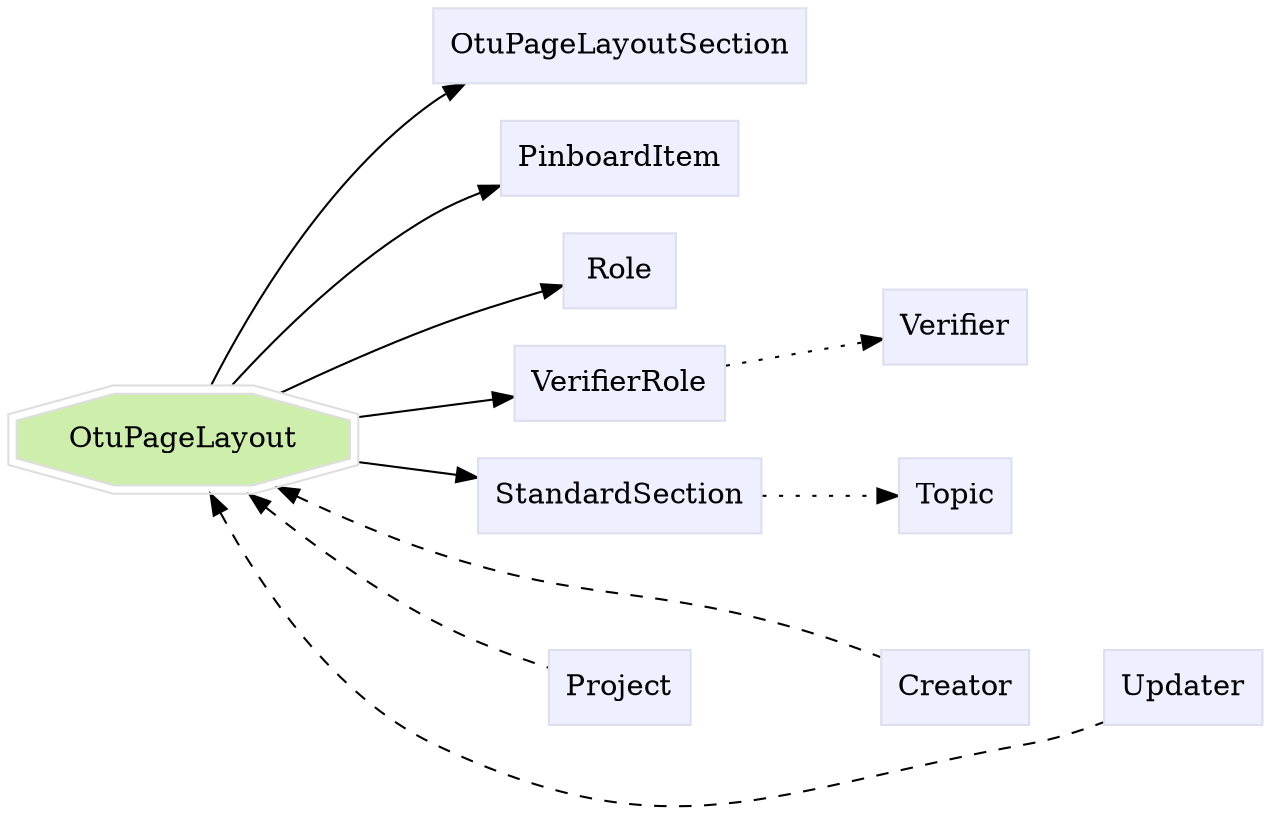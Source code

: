 digraph OtuPageLayout {
	graph [bb="0,0,522.84,378.92",
		label="",
		outputorder=edgesfirst,
		rankdir=LR
	];
	node [label="\N"];
	subgraph annotator_cluster {
		graph [rank=min];
	}
	subgraph core {
	}
	subgraph supporting {
		OtuPageLayout	[color="#dedede",
			fillcolor="#cdefab",
			group=target,
			height=0.61111,
			href="/develop/Data/models.html#otu-page-layout",
			label=OtuPageLayout,
			pos="78.418,171.92",
			shape=doubleoctagon,
			style=filled,
			target=_top,
			width=2.1783];
		OtuPageLayoutSection	[color="#dddeee",
			fillcolor="#eeefff",
			group=supporting,
			height=0.5,
			href="/develop/Data/models.html#otu-page-layout-section",
			label=OtuPageLayoutSection,
			pos="263.46,360.92",
			shape=box,
			style=filled,
			target=_top,
			width=1.9618];
		PinboardItem	[color="#dddeee",
			fillcolor="#eeefff",
			group=supporting,
			height=0.5,
			href="/develop/Data/models.html#pinboard-item",
			label=PinboardItem,
			pos="263.46,306.92",
			shape=box,
			style=filled,
			target=_top,
			width=1.2535];
		Role	[color="#dddeee",
			fillcolor="#eeefff",
			group=supporting,
			height=0.5,
			href="/develop/Data/models.html#role",
			label=Role,
			pos="263.46,252.92",
			shape=box,
			style=filled,
			target=_top,
			width=0.75];
		StandardSection	[color="#dddeee",
			fillcolor="#eeefff",
			group=supporting,
			height=0.5,
			href="/develop/Data/models.html#standard-section",
			label=StandardSection,
			pos="263.46,144.92",
			shape=box,
			style=filled,
			target=_top,
			width=1.4514];
		Topic	[color="#dddeee",
			fillcolor="#eeefff",
			group=supporting,
			height=0.5,
			href="/develop/Data/models.html#topic",
			label=Topic,
			pos="398.71,144.92",
			shape=box,
			style=filled,
			target=_top,
			width=0.75];
		VerifierRole	[color="#dddeee",
			fillcolor="#eeefff",
			group=supporting,
			height=0.5,
			href="/develop/Data/models.html#verifier-role",
			label=VerifierRole,
			pos="263.46,198.92",
			shape=box,
			style=filled,
			target=_top,
			width=1.1493];
		Verifier	[color="#dddeee",
			fillcolor="#eeefff",
			group=supporting,
			height=0.5,
			href="/develop/Data/models.html#verifier",
			label=Verifier,
			pos="398.71,225.92",
			shape=box,
			style=filled,
			target=_top,
			width=0.79514];
		Creator	[color="#dddeee",
			fillcolor="#eeefff",
			group=supporting,
			height=0.5,
			href="/develop/Data/models.html#creator",
			label=Creator,
			pos="398.71,52.919",
			shape=box,
			style=filled,
			target=_top,
			width=0.78472];
		Project	[color="#dddeee",
			fillcolor="#eeefff",
			group=supporting,
			height=0.5,
			href="/develop/Data/models.html#project",
			label=Project,
			pos="263.46,52.919",
			shape=box,
			style=filled,
			target=_top,
			width=0.75347];
		Updater	[color="#dddeee",
			fillcolor="#eeefff",
			group=supporting,
			height=0.5,
			href="/develop/Data/models.html#updater",
			label=Updater,
			pos="493.09,52.919",
			shape=box,
			style=filled,
			target=_top,
			width=0.82639];
	}
	OtuPageLayout -> OtuPageLayoutSection	[pos="e,206.12,342.52 89.626,194.19 106.48,228.67 143.26,295.05 192.84,333.92 193.98,334.82 195.16,335.69 196.37,336.54"];
	OtuPageLayout -> PinboardItem	[pos="e,218.11,292.72 97.863,194.05 118.79,217.97 154.95,255.88 192.84,279.92 197.57,282.92 202.7,285.69 207.94,288.2"];
	OtuPageLayout -> Role	[pos="e,236.15,243.25 119.5,191.9 141.06,202.42 168.2,215.3 192.84,225.92 203.35,230.45 214.9,235.07 225.51,239.18"];
	OtuPageLayout -> StandardSection	[pos="e,210.91,152.52 155.98,160.63 170.59,158.47 185.73,156.24 199.84,154.16"];
	OtuPageLayout -> VerifierRole	[pos="e,221.65,192.9 155.98,183.21 174.29,185.91 193.42,188.74 210.33,191.23"];
	OtuPageLayout -> Creator	[dir=back,
		pos="s,117.77,151.52 128.05,146.38 147.81,136.63 171.07,125.95 192.84,117.92 253.82,95.409 272.63,101.11 334.09,79.919 346.11,75.773 \
359.08,70.431 370.16,65.595",
		style=dashed];
	OtuPageLayout -> Project	[dir=back,
		pos="s,104.81,149.78 113.37,142.65 135.19,124.68 164.63,101.93 192.84,84.919 206.51,76.676 222.66,69.13 235.96,63.438",
		style=dashed];
	OtuPageLayout -> Updater	[dir=back,
		pos="s,88.826,149.65 93.776,139.35 111.38,103.97 144.89,49.384 192.84,25.919 286.45,-19.898 325.14,5.4656 427.34,25.919 439.4,28.333 \
452.02,33.045 462.88,37.866",
		style=dashed];
	Role -> Verifier	[pos="e,369.6,231.62 290.79,247.58 310.07,243.68 336.58,238.31 358.37,233.89",
		style=invis];
	StandardSection -> Topic	[pos="e,371.27,144.92 315.98,144.92 330.59,144.92 346.23,144.92 359.87,144.92",
		style=dotted];
	VerifierRole -> Verifier	[pos="e,369.9,220.28 305.16,207.17 322.2,210.62 341.92,214.61 358.77,218.03",
		style=dotted];
	Creator -> Updater	[pos="e,463.11,52.919 427.43,52.919 435.08,52.919 443.55,52.919 451.77,52.919",
		style=invis];
	Project -> Creator	[pos="e,370.06,52.919 290.79,52.919 310.2,52.919 336.93,52.919 358.81,52.919",
		style=invis];
}
